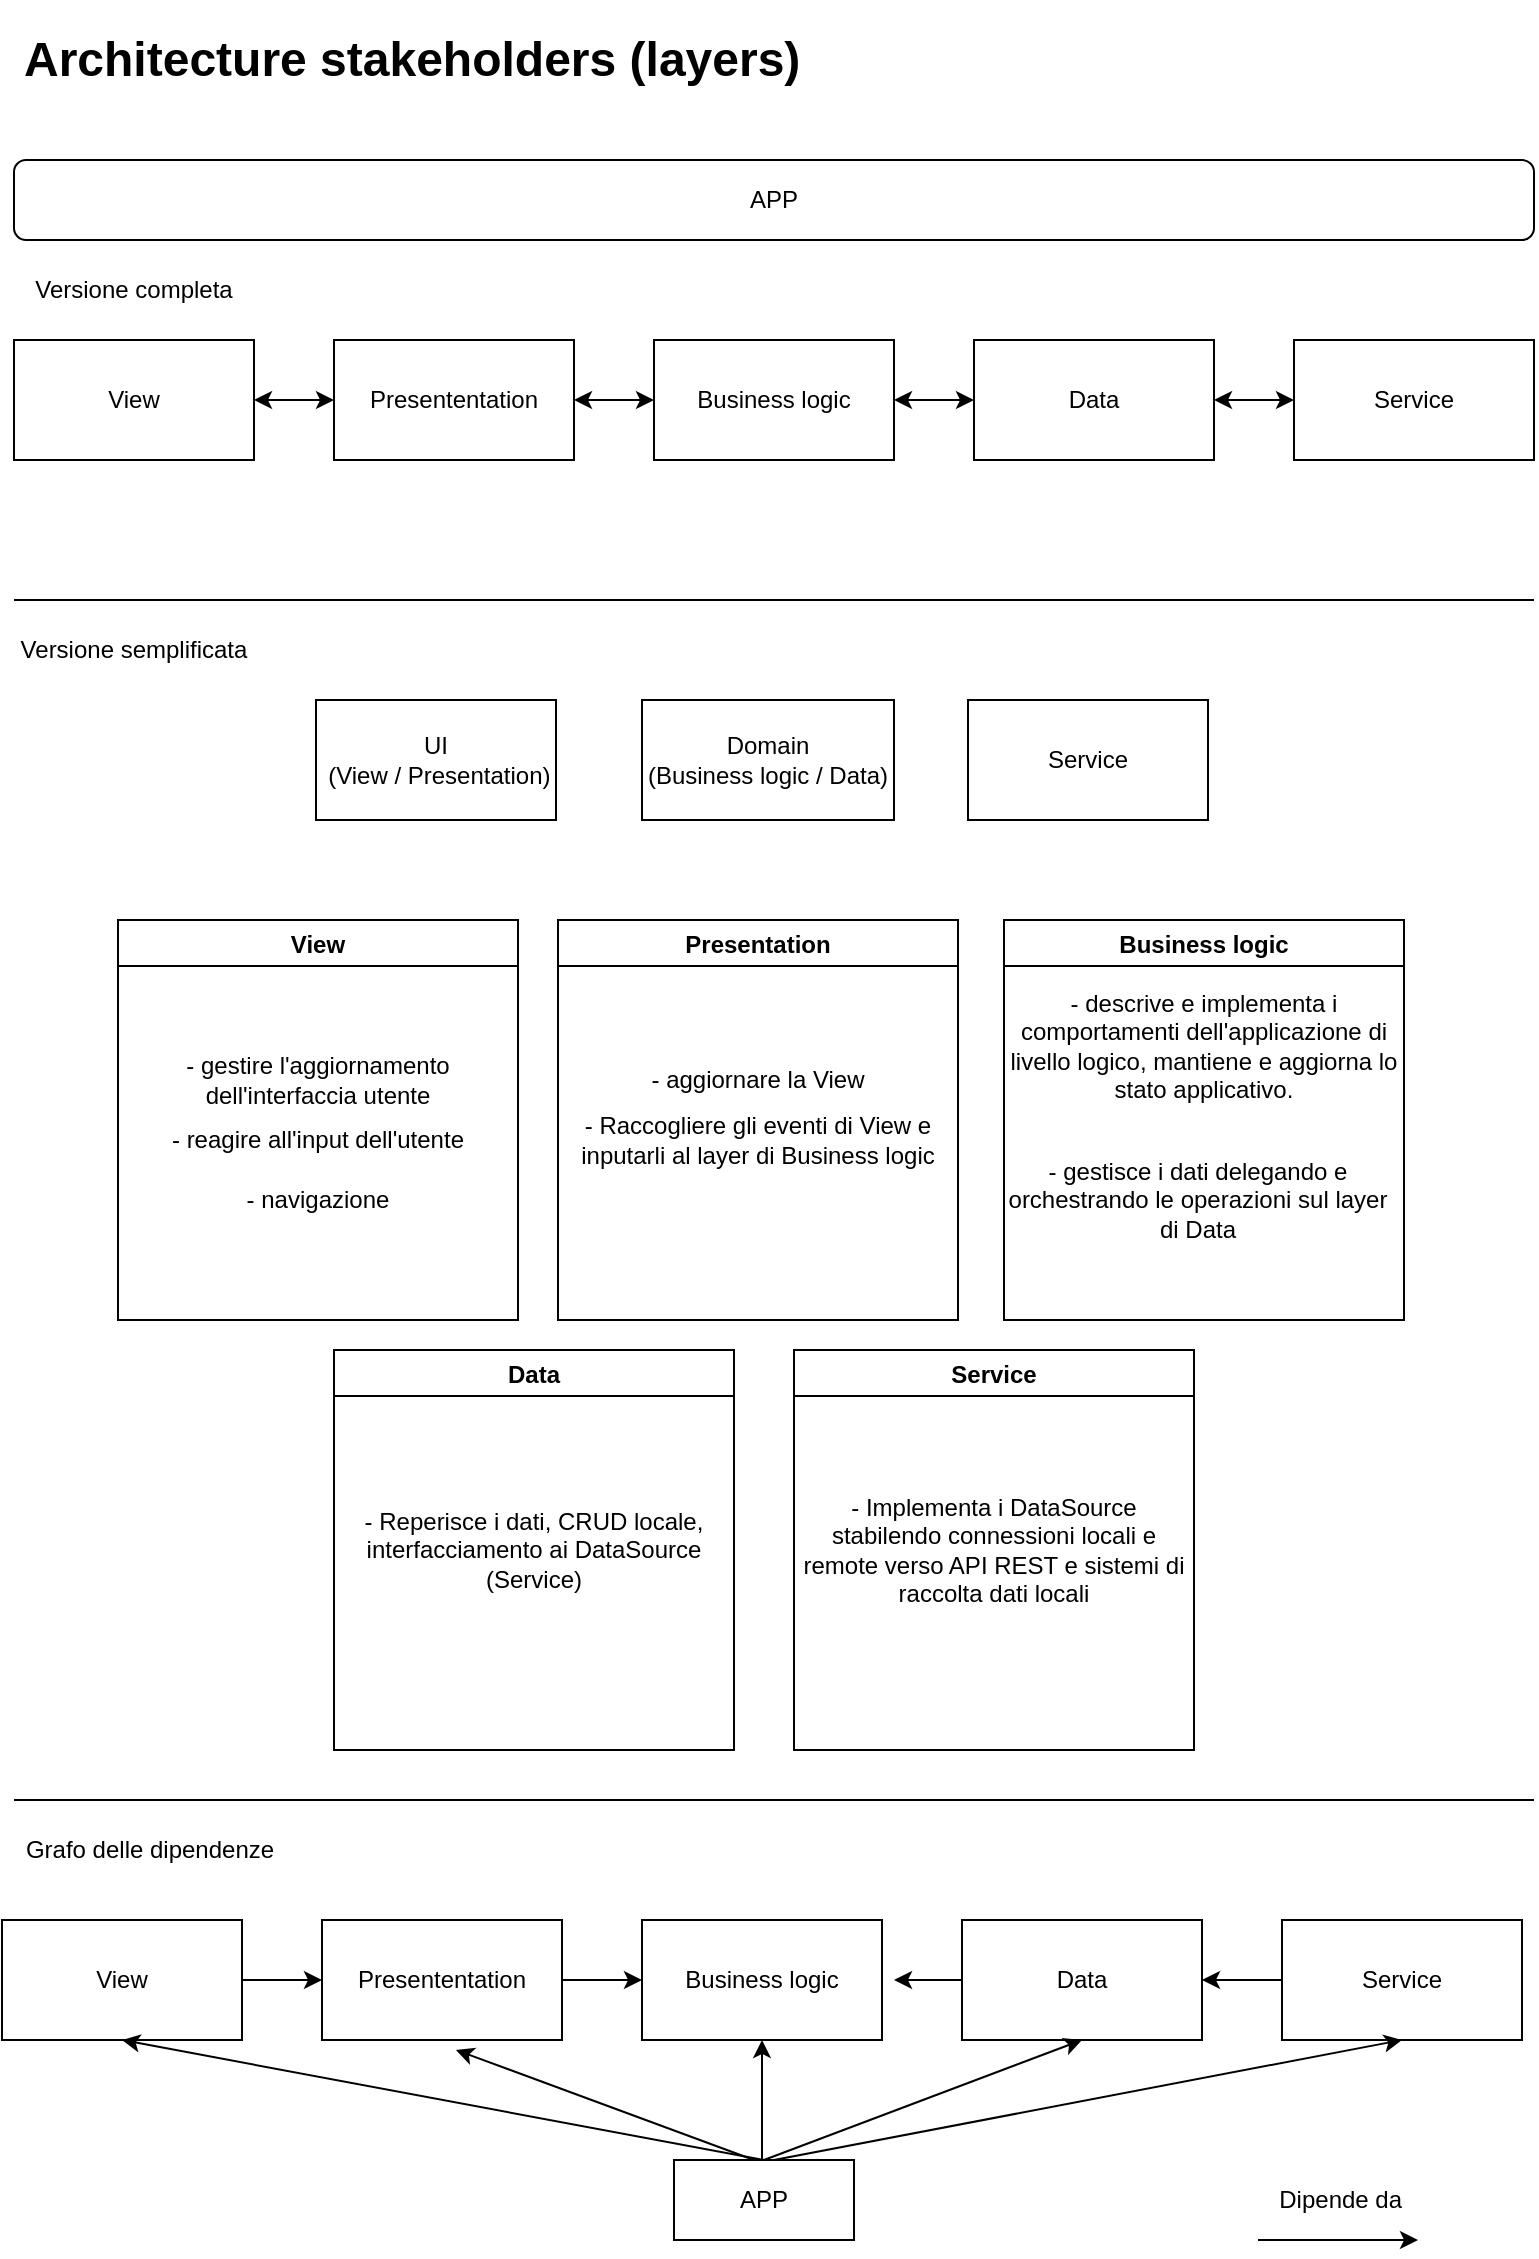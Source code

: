 <mxfile>
    <diagram id="96MiMXq667dVLl4SEGZ4" name="Page-1">
        <mxGraphModel dx="1118" dy="782" grid="1" gridSize="10" guides="1" tooltips="1" connect="1" arrows="1" fold="1" page="1" pageScale="1" pageWidth="827" pageHeight="1169" math="0" shadow="0">
            <root>
                <mxCell id="0"/>
                <mxCell id="1" parent="0"/>
                <mxCell id="3" value="&lt;h1&gt;Architecture stakeholders (layers)&lt;/h1&gt;" style="text;html=1;strokeColor=none;fillColor=none;spacing=5;spacingTop=-20;whiteSpace=wrap;overflow=hidden;rounded=0;" parent="1" vertex="1">
                    <mxGeometry x="40" y="30" width="760" height="70" as="geometry"/>
                </mxCell>
                <mxCell id="4" value="View" style="rounded=0;whiteSpace=wrap;html=1;" parent="1" vertex="1">
                    <mxGeometry x="40" y="190" width="120" height="60" as="geometry"/>
                </mxCell>
                <mxCell id="5" value="Presententation" style="rounded=0;whiteSpace=wrap;html=1;" parent="1" vertex="1">
                    <mxGeometry x="200" y="190" width="120" height="60" as="geometry"/>
                </mxCell>
                <mxCell id="6" value="Business logic" style="rounded=0;whiteSpace=wrap;html=1;" parent="1" vertex="1">
                    <mxGeometry x="360" y="190" width="120" height="60" as="geometry"/>
                </mxCell>
                <mxCell id="7" value="Data" style="rounded=0;whiteSpace=wrap;html=1;" parent="1" vertex="1">
                    <mxGeometry x="520" y="190" width="120" height="60" as="geometry"/>
                </mxCell>
                <mxCell id="8" value="Service" style="rounded=0;whiteSpace=wrap;html=1;" parent="1" vertex="1">
                    <mxGeometry x="680" y="190" width="120" height="60" as="geometry"/>
                </mxCell>
                <mxCell id="9" value="UI&lt;br&gt;&amp;nbsp;(View / Presentation)" style="rounded=0;whiteSpace=wrap;html=1;" parent="1" vertex="1">
                    <mxGeometry x="191" y="370" width="120" height="60" as="geometry"/>
                </mxCell>
                <mxCell id="10" value="Domain&lt;br&gt;(Business logic / Data)" style="rounded=0;whiteSpace=wrap;html=1;" parent="1" vertex="1">
                    <mxGeometry x="354" y="370" width="126" height="60" as="geometry"/>
                </mxCell>
                <mxCell id="11" value="Service" style="rounded=0;whiteSpace=wrap;html=1;" parent="1" vertex="1">
                    <mxGeometry x="517" y="370" width="120" height="60" as="geometry"/>
                </mxCell>
                <mxCell id="13" value="Versione completa" style="text;html=1;strokeColor=none;fillColor=none;align=center;verticalAlign=middle;whiteSpace=wrap;rounded=0;" parent="1" vertex="1">
                    <mxGeometry x="40" y="150" width="120" height="30" as="geometry"/>
                </mxCell>
                <mxCell id="14" value="Versione semplificata" style="text;html=1;strokeColor=none;fillColor=none;align=center;verticalAlign=middle;whiteSpace=wrap;rounded=0;" parent="1" vertex="1">
                    <mxGeometry x="40" y="330" width="120" height="30" as="geometry"/>
                </mxCell>
                <mxCell id="15" value="" style="endArrow=none;html=1;" parent="1" edge="1">
                    <mxGeometry width="50" height="50" relative="1" as="geometry">
                        <mxPoint x="40" y="320" as="sourcePoint"/>
                        <mxPoint x="800" y="320" as="targetPoint"/>
                    </mxGeometry>
                </mxCell>
                <mxCell id="19" value="View" style="swimlane;" parent="1" vertex="1">
                    <mxGeometry x="92" y="480" width="200" height="200" as="geometry">
                        <mxRectangle x="70" y="410" width="60" height="23" as="alternateBounds"/>
                    </mxGeometry>
                </mxCell>
                <mxCell id="22" value="- gestire l'aggiornamento dell'interfaccia utente" style="text;html=1;strokeColor=none;fillColor=none;align=center;verticalAlign=middle;whiteSpace=wrap;rounded=0;" parent="19" vertex="1">
                    <mxGeometry y="65" width="200" height="30" as="geometry"/>
                </mxCell>
                <mxCell id="23" value="- reagire all'input dell'utente" style="text;html=1;strokeColor=none;fillColor=none;align=center;verticalAlign=middle;whiteSpace=wrap;rounded=0;" parent="19" vertex="1">
                    <mxGeometry y="95" width="200" height="30" as="geometry"/>
                </mxCell>
                <mxCell id="24" value="- navigazione" style="text;html=1;strokeColor=none;fillColor=none;align=center;verticalAlign=middle;whiteSpace=wrap;rounded=0;" parent="19" vertex="1">
                    <mxGeometry y="125" width="200" height="30" as="geometry"/>
                </mxCell>
                <mxCell id="25" value="Presentation" style="swimlane;" parent="1" vertex="1">
                    <mxGeometry x="312" y="480" width="200" height="200" as="geometry">
                        <mxRectangle x="70" y="410" width="60" height="23" as="alternateBounds"/>
                    </mxGeometry>
                </mxCell>
                <mxCell id="26" value="- aggiornare la View" style="text;html=1;strokeColor=none;fillColor=none;align=center;verticalAlign=middle;whiteSpace=wrap;rounded=0;" parent="25" vertex="1">
                    <mxGeometry y="65" width="200" height="30" as="geometry"/>
                </mxCell>
                <mxCell id="27" value="- Raccogliere gli eventi di View e inputarli al layer di Business logic" style="text;html=1;strokeColor=none;fillColor=none;align=center;verticalAlign=middle;whiteSpace=wrap;rounded=0;" parent="25" vertex="1">
                    <mxGeometry y="95" width="200" height="30" as="geometry"/>
                </mxCell>
                <mxCell id="29" value="Business logic" style="swimlane;" parent="1" vertex="1">
                    <mxGeometry x="535" y="480" width="200" height="200" as="geometry">
                        <mxRectangle x="70" y="410" width="60" height="23" as="alternateBounds"/>
                    </mxGeometry>
                </mxCell>
                <mxCell id="30" value="- descrive e implementa i comportamenti dell'applicazione di livello logico, mantiene e aggiorna lo stato applicativo." style="text;html=1;strokeColor=none;fillColor=none;align=center;verticalAlign=middle;whiteSpace=wrap;rounded=0;" parent="29" vertex="1">
                    <mxGeometry y="35" width="200" height="55" as="geometry"/>
                </mxCell>
                <mxCell id="32" value="- gestisce i dati delegando e orchestrando le operazioni sul layer di Data" style="text;html=1;strokeColor=none;fillColor=none;align=center;verticalAlign=middle;whiteSpace=wrap;rounded=0;" parent="29" vertex="1">
                    <mxGeometry x="-3" y="112.5" width="200" height="55" as="geometry"/>
                </mxCell>
                <mxCell id="33" value="Data" style="swimlane;" parent="1" vertex="1">
                    <mxGeometry x="200" y="695" width="200" height="200" as="geometry">
                        <mxRectangle x="70" y="410" width="60" height="23" as="alternateBounds"/>
                    </mxGeometry>
                </mxCell>
                <mxCell id="34" value="- Reperisce i dati, CRUD locale, interfacciamento ai DataSource (Service)" style="text;html=1;strokeColor=none;fillColor=none;align=center;verticalAlign=middle;whiteSpace=wrap;rounded=0;" parent="33" vertex="1">
                    <mxGeometry y="85" width="200" height="30" as="geometry"/>
                </mxCell>
                <mxCell id="40" value="Service" style="swimlane;" parent="1" vertex="1">
                    <mxGeometry x="430" y="695" width="200" height="200" as="geometry">
                        <mxRectangle x="70" y="410" width="60" height="23" as="alternateBounds"/>
                    </mxGeometry>
                </mxCell>
                <mxCell id="41" value="- Implementa i DataSource stabilendo connessioni locali e remote verso API REST e sistemi di raccolta dati locali" style="text;html=1;strokeColor=none;fillColor=none;align=center;verticalAlign=middle;whiteSpace=wrap;rounded=0;" parent="40" vertex="1">
                    <mxGeometry y="72.5" width="200" height="55" as="geometry"/>
                </mxCell>
                <mxCell id="48" value="" style="endArrow=classic;startArrow=classic;html=1;exitX=1;exitY=0.5;exitDx=0;exitDy=0;entryX=0;entryY=0.5;entryDx=0;entryDy=0;" parent="1" source="4" target="5" edge="1">
                    <mxGeometry width="50" height="50" relative="1" as="geometry">
                        <mxPoint x="150" y="250" as="sourcePoint"/>
                        <mxPoint x="200" y="200" as="targetPoint"/>
                    </mxGeometry>
                </mxCell>
                <mxCell id="49" value="" style="endArrow=classic;startArrow=classic;html=1;exitX=1;exitY=0.5;exitDx=0;exitDy=0;" parent="1" source="5" target="6" edge="1">
                    <mxGeometry width="50" height="50" relative="1" as="geometry">
                        <mxPoint x="170" y="230" as="sourcePoint"/>
                        <mxPoint x="210" y="230" as="targetPoint"/>
                    </mxGeometry>
                </mxCell>
                <mxCell id="50" value="" style="endArrow=classic;startArrow=classic;html=1;exitX=1;exitY=0.5;exitDx=0;exitDy=0;" parent="1" source="6" target="7" edge="1">
                    <mxGeometry width="50" height="50" relative="1" as="geometry">
                        <mxPoint x="180" y="240" as="sourcePoint"/>
                        <mxPoint x="220" y="240" as="targetPoint"/>
                    </mxGeometry>
                </mxCell>
                <mxCell id="51" value="" style="endArrow=classic;startArrow=classic;html=1;exitX=1;exitY=0.5;exitDx=0;exitDy=0;" parent="1" source="7" target="8" edge="1">
                    <mxGeometry width="50" height="50" relative="1" as="geometry">
                        <mxPoint x="490" y="230" as="sourcePoint"/>
                        <mxPoint x="530" y="230" as="targetPoint"/>
                    </mxGeometry>
                </mxCell>
                <mxCell id="53" value="APP" style="rounded=1;whiteSpace=wrap;html=1;" parent="1" vertex="1">
                    <mxGeometry x="40" y="100" width="760" height="40" as="geometry"/>
                </mxCell>
                <mxCell id="54" value="Grafo delle dipendenze" style="text;html=1;strokeColor=none;fillColor=none;align=center;verticalAlign=middle;whiteSpace=wrap;rounded=0;" vertex="1" parent="1">
                    <mxGeometry x="40" y="930" width="136" height="30" as="geometry"/>
                </mxCell>
                <mxCell id="55" value="" style="endArrow=none;html=1;" edge="1" parent="1">
                    <mxGeometry width="50" height="50" relative="1" as="geometry">
                        <mxPoint x="40" y="920" as="sourcePoint"/>
                        <mxPoint x="800" y="920" as="targetPoint"/>
                    </mxGeometry>
                </mxCell>
                <mxCell id="56" value="View" style="rounded=0;whiteSpace=wrap;html=1;" vertex="1" parent="1">
                    <mxGeometry x="34" y="980" width="120" height="60" as="geometry"/>
                </mxCell>
                <mxCell id="57" value="Presententation" style="rounded=0;whiteSpace=wrap;html=1;" vertex="1" parent="1">
                    <mxGeometry x="194" y="980" width="120" height="60" as="geometry"/>
                </mxCell>
                <mxCell id="58" value="Business logic" style="rounded=0;whiteSpace=wrap;html=1;" vertex="1" parent="1">
                    <mxGeometry x="354" y="980" width="120" height="60" as="geometry"/>
                </mxCell>
                <mxCell id="59" value="Data" style="rounded=0;whiteSpace=wrap;html=1;" vertex="1" parent="1">
                    <mxGeometry x="514" y="980" width="120" height="60" as="geometry"/>
                </mxCell>
                <mxCell id="60" value="Service" style="rounded=0;whiteSpace=wrap;html=1;" vertex="1" parent="1">
                    <mxGeometry x="674" y="980" width="120" height="60" as="geometry"/>
                </mxCell>
                <mxCell id="62" value="" style="endArrow=classic;html=1;exitX=1;exitY=0.5;exitDx=0;exitDy=0;entryX=0;entryY=0.5;entryDx=0;entryDy=0;" edge="1" parent="1" source="56" target="57">
                    <mxGeometry width="50" height="50" relative="1" as="geometry">
                        <mxPoint x="480" y="870" as="sourcePoint"/>
                        <mxPoint x="530" y="820" as="targetPoint"/>
                    </mxGeometry>
                </mxCell>
                <mxCell id="63" value="" style="endArrow=classic;html=1;exitX=1;exitY=0.5;exitDx=0;exitDy=0;entryX=0;entryY=0.5;entryDx=0;entryDy=0;" edge="1" parent="1" source="57" target="58">
                    <mxGeometry width="50" height="50" relative="1" as="geometry">
                        <mxPoint x="480" y="870" as="sourcePoint"/>
                        <mxPoint x="530" y="820" as="targetPoint"/>
                    </mxGeometry>
                </mxCell>
                <mxCell id="64" value="" style="endArrow=classic;html=1;exitX=0;exitY=0.5;exitDx=0;exitDy=0;" edge="1" parent="1" source="59">
                    <mxGeometry width="50" height="50" relative="1" as="geometry">
                        <mxPoint x="410" y="920" as="sourcePoint"/>
                        <mxPoint x="480" y="1010" as="targetPoint"/>
                    </mxGeometry>
                </mxCell>
                <mxCell id="65" value="" style="endArrow=classic;html=1;entryX=1;entryY=0.5;entryDx=0;entryDy=0;exitX=0;exitY=0.5;exitDx=0;exitDy=0;" edge="1" parent="1" source="60" target="59">
                    <mxGeometry width="50" height="50" relative="1" as="geometry">
                        <mxPoint x="480" y="870" as="sourcePoint"/>
                        <mxPoint x="530" y="820" as="targetPoint"/>
                    </mxGeometry>
                </mxCell>
                <mxCell id="67" value="APP" style="rounded=0;whiteSpace=wrap;html=1;" vertex="1" parent="1">
                    <mxGeometry x="370" y="1100" width="90" height="40" as="geometry"/>
                </mxCell>
                <mxCell id="68" value="" style="endArrow=classic;html=1;exitX=0.5;exitY=0;exitDx=0;exitDy=0;entryX=0.5;entryY=1;entryDx=0;entryDy=0;" edge="1" parent="1" source="67" target="56">
                    <mxGeometry width="50" height="50" relative="1" as="geometry">
                        <mxPoint x="480" y="870" as="sourcePoint"/>
                        <mxPoint x="530" y="820" as="targetPoint"/>
                    </mxGeometry>
                </mxCell>
                <mxCell id="69" value="" style="endArrow=classic;html=1;entryX=0.558;entryY=1.083;entryDx=0;entryDy=0;entryPerimeter=0;" edge="1" parent="1" target="57">
                    <mxGeometry width="50" height="50" relative="1" as="geometry">
                        <mxPoint x="410" y="1100" as="sourcePoint"/>
                        <mxPoint x="104" y="1050" as="targetPoint"/>
                    </mxGeometry>
                </mxCell>
                <mxCell id="70" value="" style="endArrow=classic;html=1;entryX=0.5;entryY=1;entryDx=0;entryDy=0;" edge="1" parent="1" target="58">
                    <mxGeometry width="50" height="50" relative="1" as="geometry">
                        <mxPoint x="414" y="1100" as="sourcePoint"/>
                        <mxPoint x="270.96" y="1054.98" as="targetPoint"/>
                    </mxGeometry>
                </mxCell>
                <mxCell id="71" value="" style="endArrow=classic;html=1;entryX=0.5;entryY=1;entryDx=0;entryDy=0;exitX=0.5;exitY=0;exitDx=0;exitDy=0;" edge="1" parent="1" source="67" target="59">
                    <mxGeometry width="50" height="50" relative="1" as="geometry">
                        <mxPoint x="424" y="1110" as="sourcePoint"/>
                        <mxPoint x="580" y="1050" as="targetPoint"/>
                    </mxGeometry>
                </mxCell>
                <mxCell id="72" value="" style="endArrow=classic;html=1;entryX=0.5;entryY=1;entryDx=0;entryDy=0;" edge="1" parent="1" target="60">
                    <mxGeometry width="50" height="50" relative="1" as="geometry">
                        <mxPoint x="420" y="1100" as="sourcePoint"/>
                        <mxPoint x="584" y="1050" as="targetPoint"/>
                    </mxGeometry>
                </mxCell>
                <mxCell id="73" value="" style="endArrow=classic;html=1;" edge="1" parent="1">
                    <mxGeometry width="50" height="50" relative="1" as="geometry">
                        <mxPoint x="662" y="1140" as="sourcePoint"/>
                        <mxPoint x="742" y="1140" as="targetPoint"/>
                    </mxGeometry>
                </mxCell>
                <mxCell id="75" value="Dipende da&amp;nbsp;" style="text;html=1;strokeColor=none;fillColor=none;align=center;verticalAlign=middle;whiteSpace=wrap;rounded=0;" vertex="1" parent="1">
                    <mxGeometry x="660" y="1105" width="90" height="30" as="geometry"/>
                </mxCell>
            </root>
        </mxGraphModel>
    </diagram>
</mxfile>